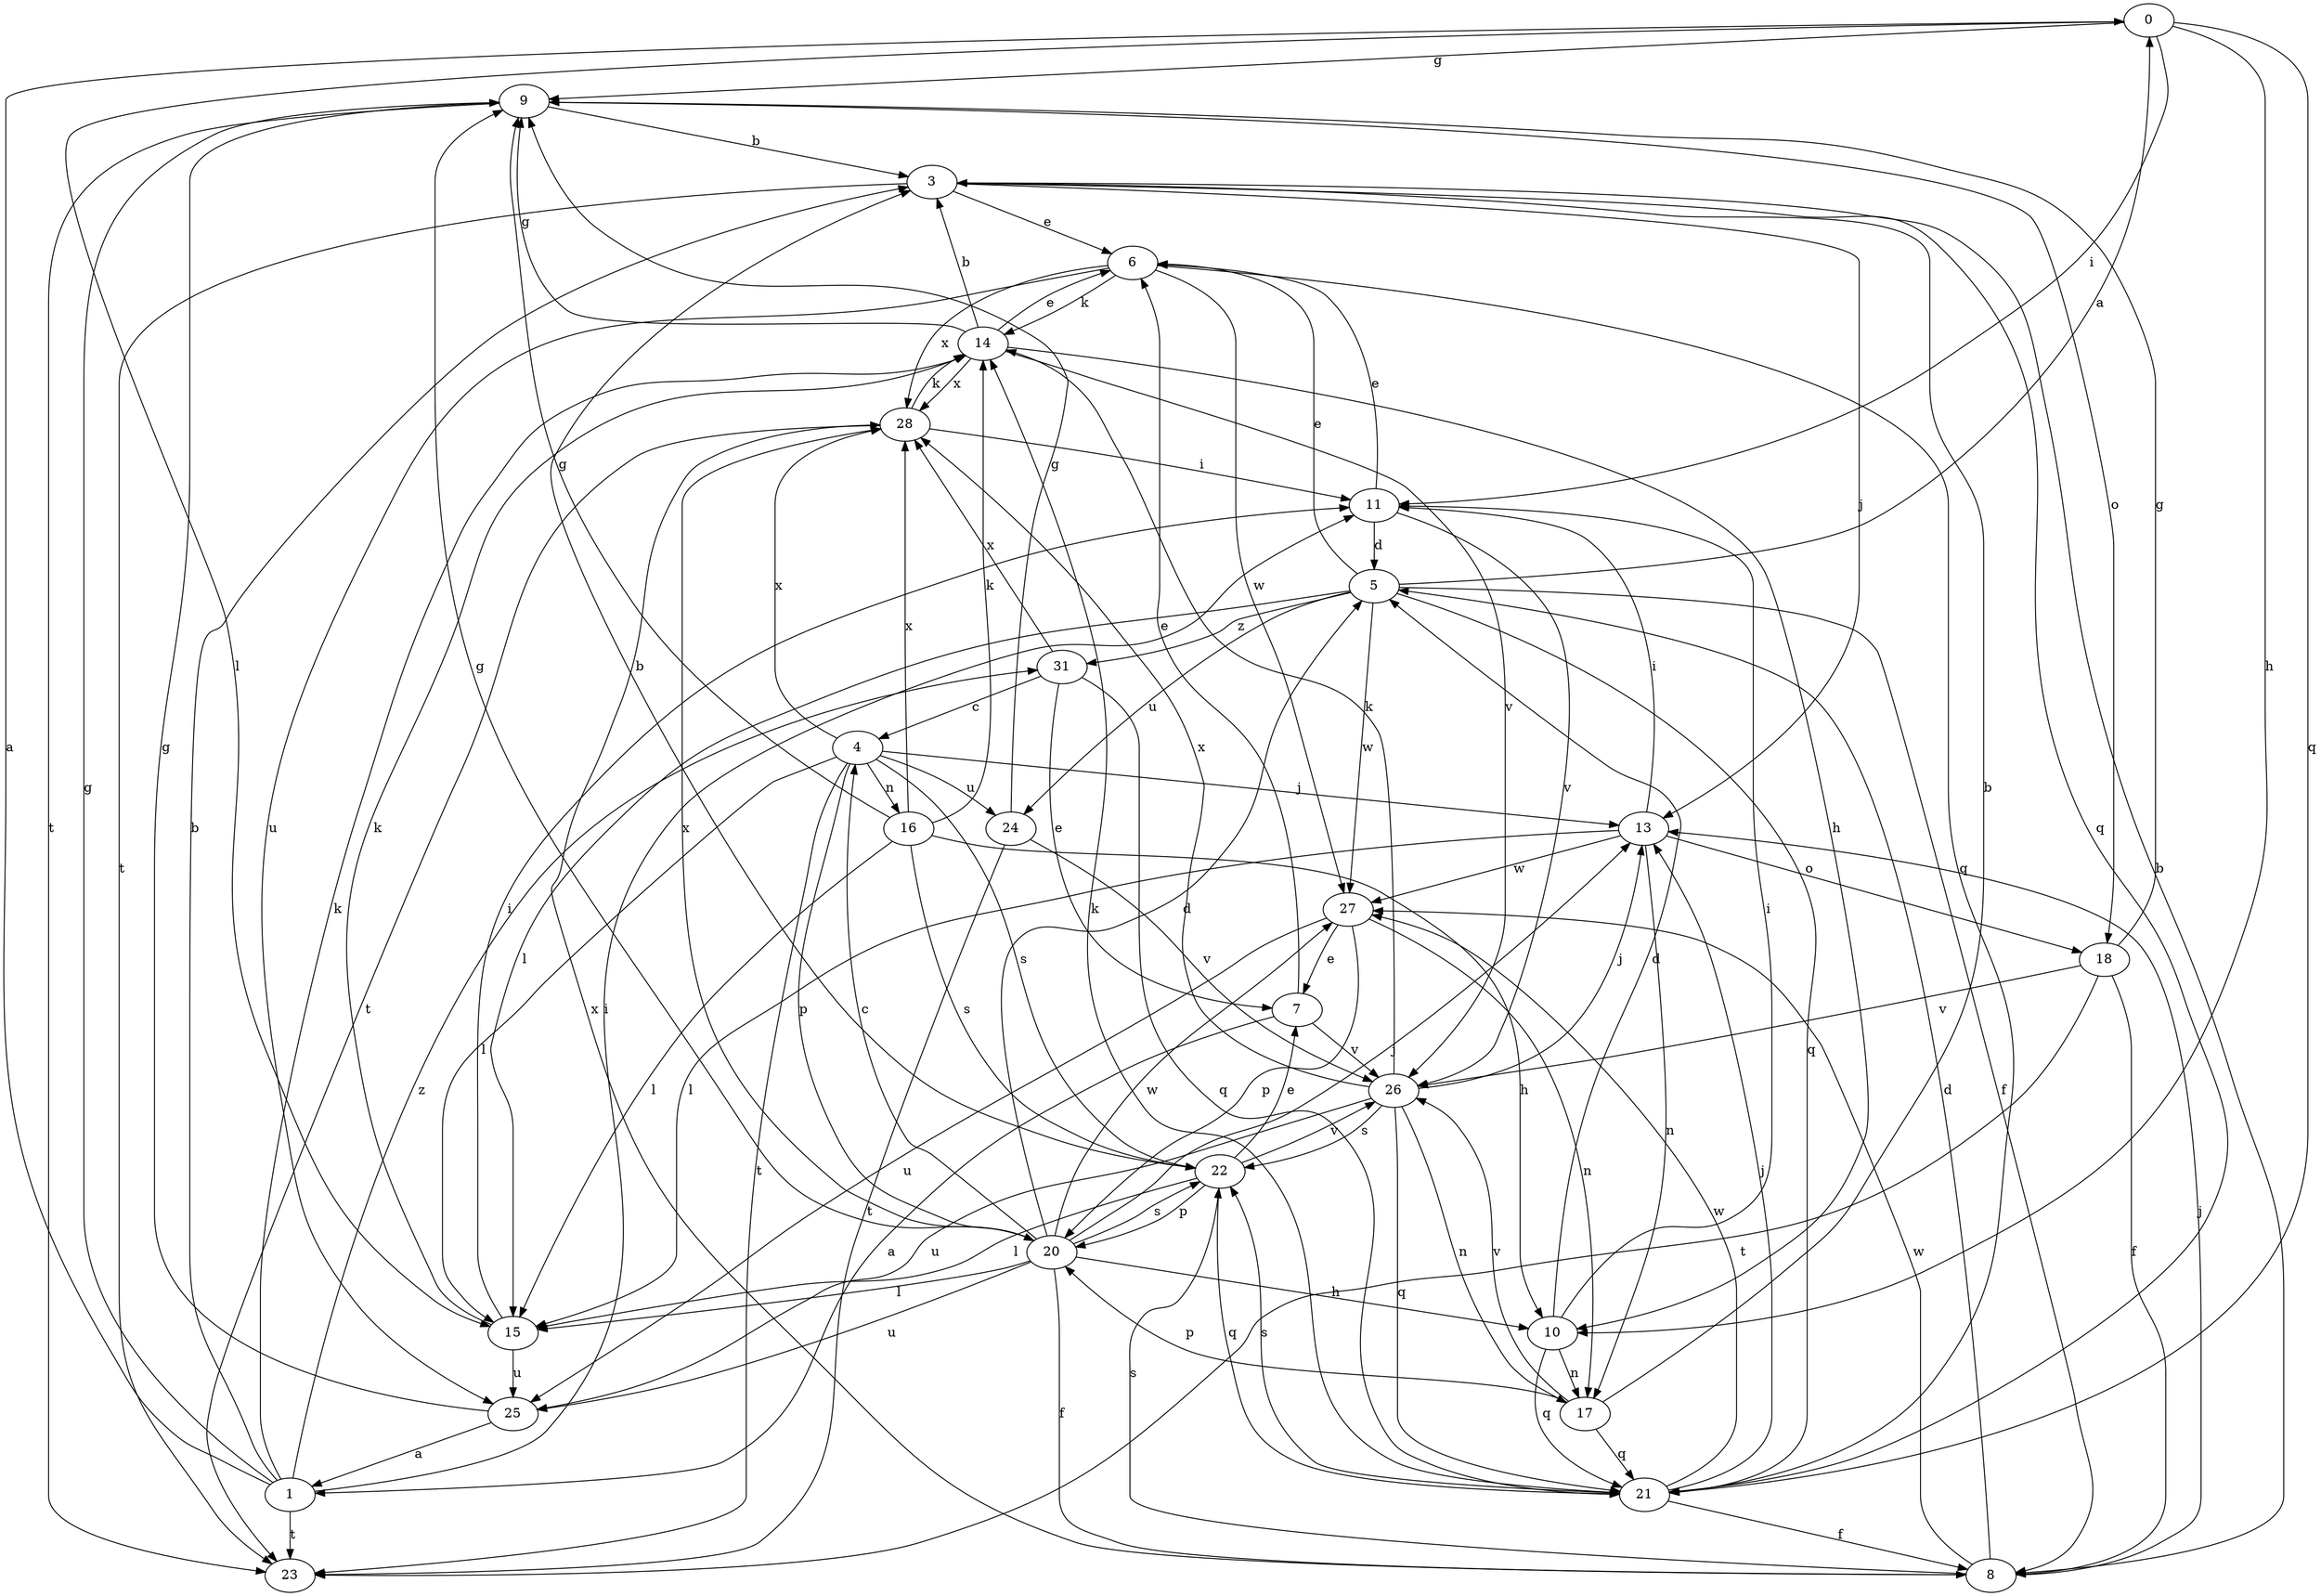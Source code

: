 strict digraph  {
0;
1;
3;
4;
5;
6;
7;
8;
9;
10;
11;
13;
14;
15;
16;
17;
18;
20;
21;
22;
23;
24;
25;
26;
27;
28;
31;
0 -> 9  [label=g];
0 -> 10  [label=h];
0 -> 11  [label=i];
0 -> 15  [label=l];
0 -> 21  [label=q];
1 -> 0  [label=a];
1 -> 3  [label=b];
1 -> 9  [label=g];
1 -> 11  [label=i];
1 -> 14  [label=k];
1 -> 23  [label=t];
1 -> 31  [label=z];
3 -> 6  [label=e];
3 -> 13  [label=j];
3 -> 21  [label=q];
3 -> 23  [label=t];
4 -> 13  [label=j];
4 -> 15  [label=l];
4 -> 16  [label=n];
4 -> 20  [label=p];
4 -> 22  [label=s];
4 -> 23  [label=t];
4 -> 24  [label=u];
4 -> 28  [label=x];
5 -> 0  [label=a];
5 -> 6  [label=e];
5 -> 8  [label=f];
5 -> 15  [label=l];
5 -> 21  [label=q];
5 -> 24  [label=u];
5 -> 27  [label=w];
5 -> 31  [label=z];
6 -> 14  [label=k];
6 -> 21  [label=q];
6 -> 25  [label=u];
6 -> 27  [label=w];
6 -> 28  [label=x];
7 -> 1  [label=a];
7 -> 6  [label=e];
7 -> 26  [label=v];
8 -> 3  [label=b];
8 -> 5  [label=d];
8 -> 13  [label=j];
8 -> 22  [label=s];
8 -> 27  [label=w];
8 -> 28  [label=x];
9 -> 3  [label=b];
9 -> 18  [label=o];
9 -> 23  [label=t];
10 -> 5  [label=d];
10 -> 11  [label=i];
10 -> 17  [label=n];
10 -> 21  [label=q];
11 -> 5  [label=d];
11 -> 6  [label=e];
11 -> 26  [label=v];
13 -> 11  [label=i];
13 -> 15  [label=l];
13 -> 17  [label=n];
13 -> 18  [label=o];
13 -> 27  [label=w];
14 -> 3  [label=b];
14 -> 6  [label=e];
14 -> 9  [label=g];
14 -> 10  [label=h];
14 -> 26  [label=v];
14 -> 28  [label=x];
15 -> 11  [label=i];
15 -> 14  [label=k];
15 -> 25  [label=u];
16 -> 9  [label=g];
16 -> 10  [label=h];
16 -> 14  [label=k];
16 -> 15  [label=l];
16 -> 22  [label=s];
16 -> 28  [label=x];
17 -> 3  [label=b];
17 -> 20  [label=p];
17 -> 21  [label=q];
17 -> 26  [label=v];
18 -> 8  [label=f];
18 -> 9  [label=g];
18 -> 23  [label=t];
18 -> 26  [label=v];
20 -> 4  [label=c];
20 -> 5  [label=d];
20 -> 8  [label=f];
20 -> 9  [label=g];
20 -> 10  [label=h];
20 -> 13  [label=j];
20 -> 15  [label=l];
20 -> 22  [label=s];
20 -> 25  [label=u];
20 -> 27  [label=w];
20 -> 28  [label=x];
21 -> 8  [label=f];
21 -> 13  [label=j];
21 -> 14  [label=k];
21 -> 22  [label=s];
21 -> 27  [label=w];
22 -> 3  [label=b];
22 -> 7  [label=e];
22 -> 15  [label=l];
22 -> 20  [label=p];
22 -> 21  [label=q];
22 -> 26  [label=v];
24 -> 9  [label=g];
24 -> 23  [label=t];
24 -> 26  [label=v];
25 -> 1  [label=a];
25 -> 9  [label=g];
26 -> 13  [label=j];
26 -> 14  [label=k];
26 -> 17  [label=n];
26 -> 21  [label=q];
26 -> 22  [label=s];
26 -> 25  [label=u];
26 -> 28  [label=x];
27 -> 7  [label=e];
27 -> 17  [label=n];
27 -> 20  [label=p];
27 -> 25  [label=u];
28 -> 11  [label=i];
28 -> 14  [label=k];
28 -> 23  [label=t];
31 -> 4  [label=c];
31 -> 7  [label=e];
31 -> 21  [label=q];
31 -> 28  [label=x];
}
